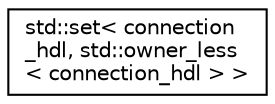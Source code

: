 digraph "Graphical Class Hierarchy"
{
  edge [fontname="Helvetica",fontsize="10",labelfontname="Helvetica",labelfontsize="10"];
  node [fontname="Helvetica",fontsize="10",shape=record];
  rankdir="LR";
  Node0 [label="std::set\< connection\l_hdl, std::owner_less\l\< connection_hdl \> \>",height=0.2,width=0.4,color="black", fillcolor="white", style="filled",URL="$classstd_1_1set.html"];
}
